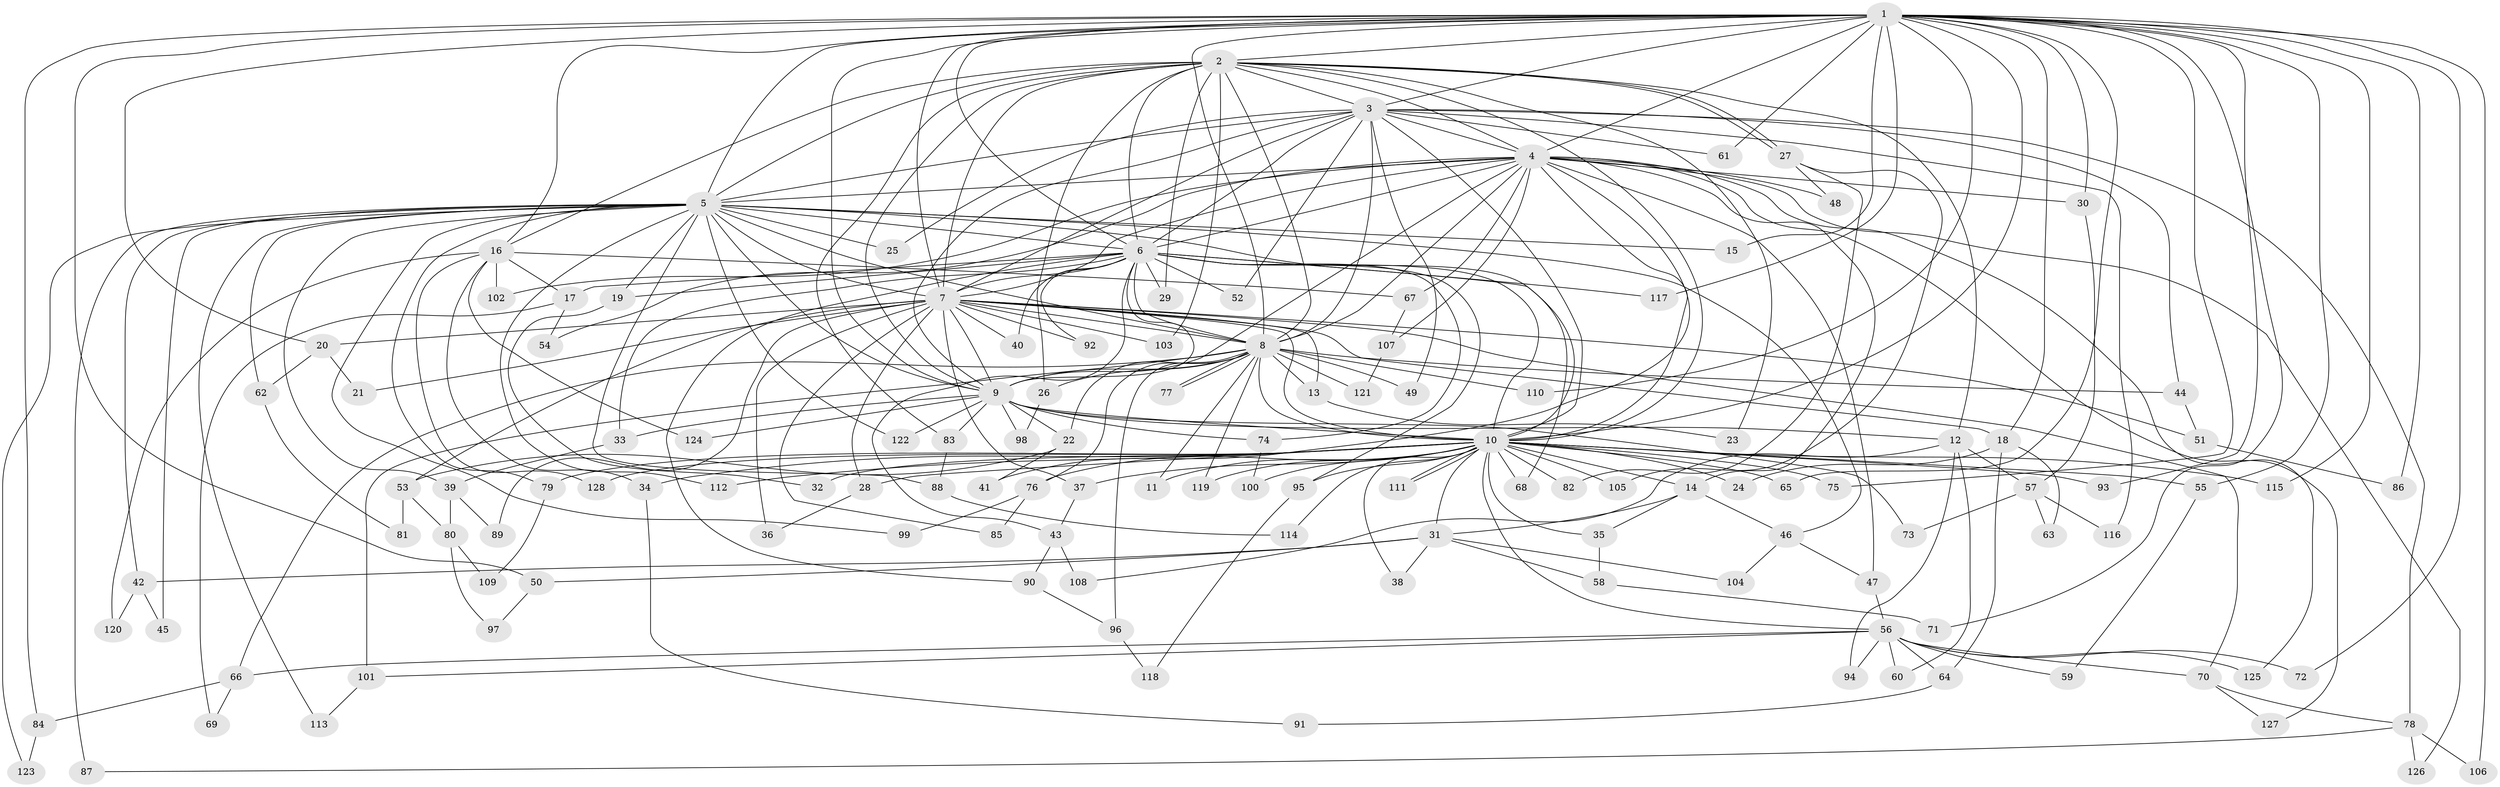 // Generated by graph-tools (version 1.1) at 2025/49/03/09/25 03:49:29]
// undirected, 128 vertices, 281 edges
graph export_dot {
graph [start="1"]
  node [color=gray90,style=filled];
  1;
  2;
  3;
  4;
  5;
  6;
  7;
  8;
  9;
  10;
  11;
  12;
  13;
  14;
  15;
  16;
  17;
  18;
  19;
  20;
  21;
  22;
  23;
  24;
  25;
  26;
  27;
  28;
  29;
  30;
  31;
  32;
  33;
  34;
  35;
  36;
  37;
  38;
  39;
  40;
  41;
  42;
  43;
  44;
  45;
  46;
  47;
  48;
  49;
  50;
  51;
  52;
  53;
  54;
  55;
  56;
  57;
  58;
  59;
  60;
  61;
  62;
  63;
  64;
  65;
  66;
  67;
  68;
  69;
  70;
  71;
  72;
  73;
  74;
  75;
  76;
  77;
  78;
  79;
  80;
  81;
  82;
  83;
  84;
  85;
  86;
  87;
  88;
  89;
  90;
  91;
  92;
  93;
  94;
  95;
  96;
  97;
  98;
  99;
  100;
  101;
  102;
  103;
  104;
  105;
  106;
  107;
  108;
  109;
  110;
  111;
  112;
  113;
  114;
  115;
  116;
  117;
  118;
  119;
  120;
  121;
  122;
  123;
  124;
  125;
  126;
  127;
  128;
  1 -- 2;
  1 -- 3;
  1 -- 4;
  1 -- 5;
  1 -- 6;
  1 -- 7;
  1 -- 8;
  1 -- 9;
  1 -- 10;
  1 -- 15;
  1 -- 16;
  1 -- 18;
  1 -- 20;
  1 -- 30;
  1 -- 50;
  1 -- 55;
  1 -- 61;
  1 -- 65;
  1 -- 71;
  1 -- 72;
  1 -- 75;
  1 -- 84;
  1 -- 86;
  1 -- 93;
  1 -- 106;
  1 -- 110;
  1 -- 115;
  1 -- 117;
  2 -- 3;
  2 -- 4;
  2 -- 5;
  2 -- 6;
  2 -- 7;
  2 -- 8;
  2 -- 9;
  2 -- 10;
  2 -- 12;
  2 -- 16;
  2 -- 23;
  2 -- 26;
  2 -- 27;
  2 -- 27;
  2 -- 29;
  2 -- 83;
  2 -- 103;
  3 -- 4;
  3 -- 5;
  3 -- 6;
  3 -- 7;
  3 -- 8;
  3 -- 9;
  3 -- 10;
  3 -- 25;
  3 -- 44;
  3 -- 49;
  3 -- 52;
  3 -- 61;
  3 -- 78;
  3 -- 116;
  4 -- 5;
  4 -- 6;
  4 -- 7;
  4 -- 8;
  4 -- 9;
  4 -- 10;
  4 -- 14;
  4 -- 30;
  4 -- 41;
  4 -- 47;
  4 -- 48;
  4 -- 54;
  4 -- 67;
  4 -- 102;
  4 -- 107;
  4 -- 125;
  4 -- 126;
  4 -- 127;
  5 -- 6;
  5 -- 7;
  5 -- 8;
  5 -- 9;
  5 -- 10;
  5 -- 15;
  5 -- 19;
  5 -- 25;
  5 -- 39;
  5 -- 42;
  5 -- 45;
  5 -- 46;
  5 -- 62;
  5 -- 79;
  5 -- 87;
  5 -- 88;
  5 -- 99;
  5 -- 112;
  5 -- 113;
  5 -- 122;
  5 -- 123;
  6 -- 7;
  6 -- 8;
  6 -- 9;
  6 -- 10;
  6 -- 17;
  6 -- 19;
  6 -- 29;
  6 -- 33;
  6 -- 40;
  6 -- 43;
  6 -- 52;
  6 -- 68;
  6 -- 74;
  6 -- 90;
  6 -- 92;
  6 -- 95;
  6 -- 117;
  7 -- 8;
  7 -- 9;
  7 -- 10;
  7 -- 13;
  7 -- 18;
  7 -- 20;
  7 -- 21;
  7 -- 28;
  7 -- 36;
  7 -- 37;
  7 -- 40;
  7 -- 51;
  7 -- 53;
  7 -- 70;
  7 -- 85;
  7 -- 89;
  7 -- 92;
  7 -- 103;
  8 -- 9;
  8 -- 10;
  8 -- 11;
  8 -- 13;
  8 -- 22;
  8 -- 26;
  8 -- 44;
  8 -- 49;
  8 -- 66;
  8 -- 76;
  8 -- 77;
  8 -- 77;
  8 -- 96;
  8 -- 101;
  8 -- 110;
  8 -- 119;
  8 -- 121;
  9 -- 10;
  9 -- 12;
  9 -- 22;
  9 -- 33;
  9 -- 73;
  9 -- 74;
  9 -- 83;
  9 -- 98;
  9 -- 122;
  9 -- 124;
  10 -- 11;
  10 -- 14;
  10 -- 24;
  10 -- 28;
  10 -- 31;
  10 -- 32;
  10 -- 34;
  10 -- 35;
  10 -- 37;
  10 -- 38;
  10 -- 55;
  10 -- 56;
  10 -- 65;
  10 -- 68;
  10 -- 75;
  10 -- 76;
  10 -- 79;
  10 -- 82;
  10 -- 93;
  10 -- 95;
  10 -- 100;
  10 -- 105;
  10 -- 111;
  10 -- 111;
  10 -- 112;
  10 -- 114;
  10 -- 115;
  10 -- 119;
  10 -- 128;
  12 -- 57;
  12 -- 60;
  12 -- 94;
  12 -- 108;
  13 -- 23;
  14 -- 31;
  14 -- 35;
  14 -- 46;
  16 -- 17;
  16 -- 34;
  16 -- 67;
  16 -- 102;
  16 -- 120;
  16 -- 124;
  16 -- 128;
  17 -- 54;
  17 -- 69;
  18 -- 24;
  18 -- 63;
  18 -- 64;
  19 -- 32;
  20 -- 21;
  20 -- 62;
  22 -- 41;
  22 -- 53;
  26 -- 98;
  27 -- 48;
  27 -- 82;
  27 -- 105;
  28 -- 36;
  30 -- 57;
  31 -- 38;
  31 -- 42;
  31 -- 50;
  31 -- 58;
  31 -- 104;
  33 -- 39;
  34 -- 91;
  35 -- 58;
  37 -- 43;
  39 -- 80;
  39 -- 89;
  42 -- 45;
  42 -- 120;
  43 -- 90;
  43 -- 108;
  44 -- 51;
  46 -- 47;
  46 -- 104;
  47 -- 56;
  50 -- 97;
  51 -- 86;
  53 -- 80;
  53 -- 81;
  55 -- 59;
  56 -- 59;
  56 -- 60;
  56 -- 64;
  56 -- 66;
  56 -- 70;
  56 -- 72;
  56 -- 94;
  56 -- 101;
  56 -- 125;
  57 -- 63;
  57 -- 73;
  57 -- 116;
  58 -- 71;
  62 -- 81;
  64 -- 91;
  66 -- 69;
  66 -- 84;
  67 -- 107;
  70 -- 78;
  70 -- 127;
  74 -- 100;
  76 -- 85;
  76 -- 99;
  78 -- 87;
  78 -- 106;
  78 -- 126;
  79 -- 109;
  80 -- 97;
  80 -- 109;
  83 -- 88;
  84 -- 123;
  88 -- 114;
  90 -- 96;
  95 -- 118;
  96 -- 118;
  101 -- 113;
  107 -- 121;
}
